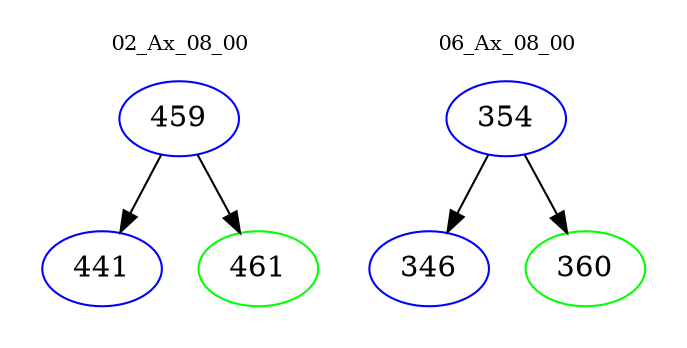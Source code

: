 digraph{
subgraph cluster_0 {
color = white
label = "02_Ax_08_00";
fontsize=10;
T0_459 [label="459", color="blue"]
T0_459 -> T0_441 [color="black"]
T0_441 [label="441", color="blue"]
T0_459 -> T0_461 [color="black"]
T0_461 [label="461", color="green"]
}
subgraph cluster_1 {
color = white
label = "06_Ax_08_00";
fontsize=10;
T1_354 [label="354", color="blue"]
T1_354 -> T1_346 [color="black"]
T1_346 [label="346", color="blue"]
T1_354 -> T1_360 [color="black"]
T1_360 [label="360", color="green"]
}
}
